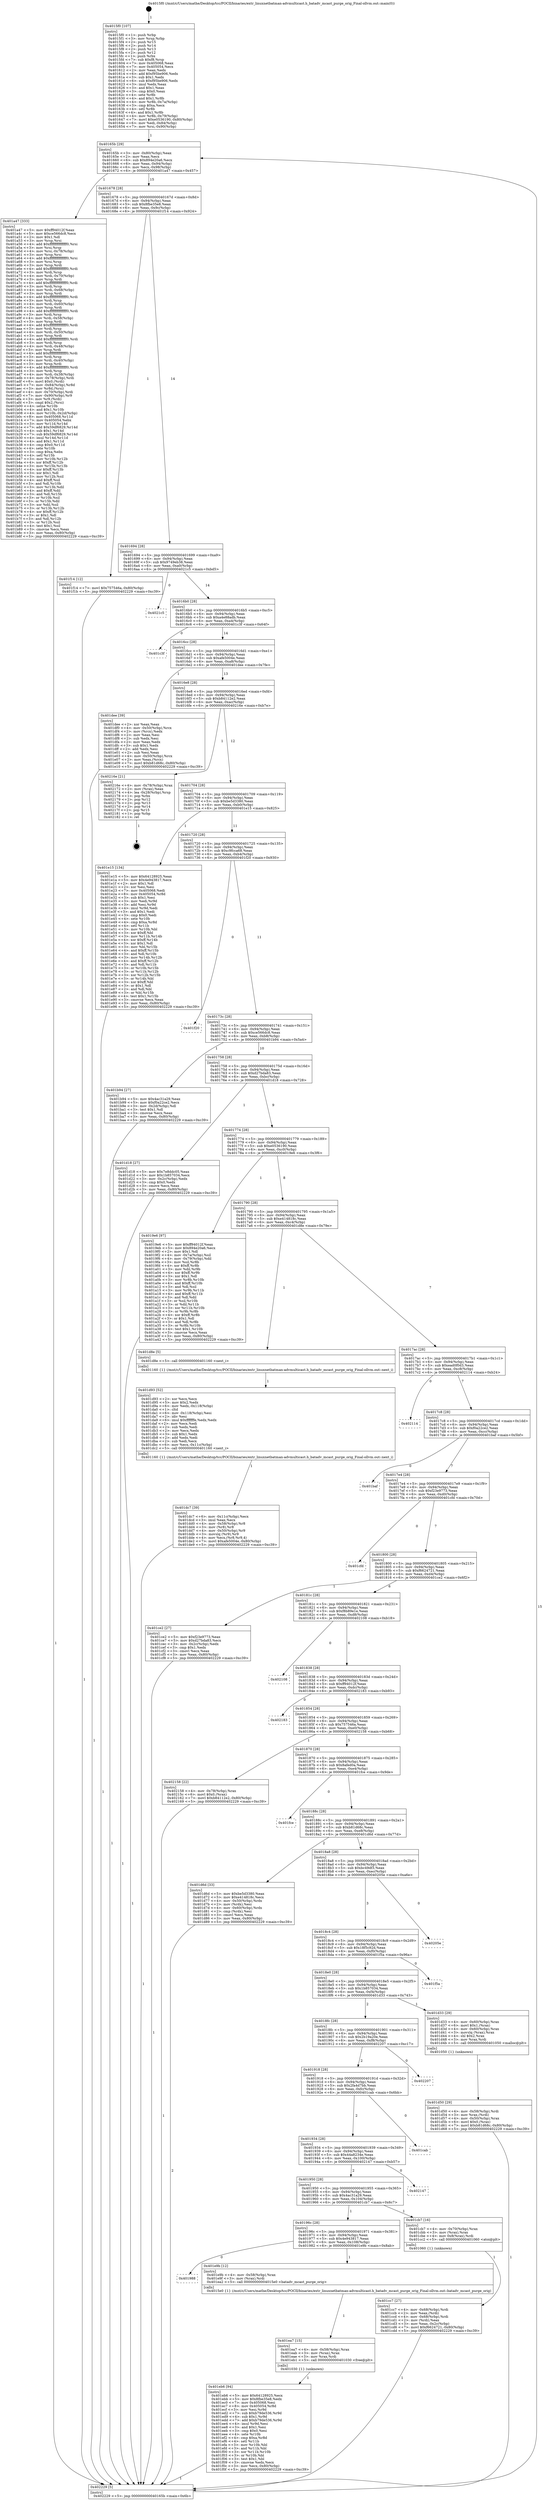 digraph "0x4015f0" {
  label = "0x4015f0 (/mnt/c/Users/mathe/Desktop/tcc/POCII/binaries/extr_linuxnetbatman-advmulticast.h_batadv_mcast_purge_orig_Final-ollvm.out::main(0))"
  labelloc = "t"
  node[shape=record]

  Entry [label="",width=0.3,height=0.3,shape=circle,fillcolor=black,style=filled]
  "0x40165b" [label="{
     0x40165b [29]\l
     | [instrs]\l
     &nbsp;&nbsp;0x40165b \<+3\>: mov -0x80(%rbp),%eax\l
     &nbsp;&nbsp;0x40165e \<+2\>: mov %eax,%ecx\l
     &nbsp;&nbsp;0x401660 \<+6\>: sub $0x894e20a6,%ecx\l
     &nbsp;&nbsp;0x401666 \<+6\>: mov %eax,-0x94(%rbp)\l
     &nbsp;&nbsp;0x40166c \<+6\>: mov %ecx,-0x98(%rbp)\l
     &nbsp;&nbsp;0x401672 \<+6\>: je 0000000000401a47 \<main+0x457\>\l
  }"]
  "0x401a47" [label="{
     0x401a47 [333]\l
     | [instrs]\l
     &nbsp;&nbsp;0x401a47 \<+5\>: mov $0xff94012f,%eax\l
     &nbsp;&nbsp;0x401a4c \<+5\>: mov $0xce566dc8,%ecx\l
     &nbsp;&nbsp;0x401a51 \<+2\>: mov $0x1,%dl\l
     &nbsp;&nbsp;0x401a53 \<+3\>: mov %rsp,%rsi\l
     &nbsp;&nbsp;0x401a56 \<+4\>: add $0xfffffffffffffff0,%rsi\l
     &nbsp;&nbsp;0x401a5a \<+3\>: mov %rsi,%rsp\l
     &nbsp;&nbsp;0x401a5d \<+4\>: mov %rsi,-0x78(%rbp)\l
     &nbsp;&nbsp;0x401a61 \<+3\>: mov %rsp,%rsi\l
     &nbsp;&nbsp;0x401a64 \<+4\>: add $0xfffffffffffffff0,%rsi\l
     &nbsp;&nbsp;0x401a68 \<+3\>: mov %rsi,%rsp\l
     &nbsp;&nbsp;0x401a6b \<+3\>: mov %rsp,%rdi\l
     &nbsp;&nbsp;0x401a6e \<+4\>: add $0xfffffffffffffff0,%rdi\l
     &nbsp;&nbsp;0x401a72 \<+3\>: mov %rdi,%rsp\l
     &nbsp;&nbsp;0x401a75 \<+4\>: mov %rdi,-0x70(%rbp)\l
     &nbsp;&nbsp;0x401a79 \<+3\>: mov %rsp,%rdi\l
     &nbsp;&nbsp;0x401a7c \<+4\>: add $0xfffffffffffffff0,%rdi\l
     &nbsp;&nbsp;0x401a80 \<+3\>: mov %rdi,%rsp\l
     &nbsp;&nbsp;0x401a83 \<+4\>: mov %rdi,-0x68(%rbp)\l
     &nbsp;&nbsp;0x401a87 \<+3\>: mov %rsp,%rdi\l
     &nbsp;&nbsp;0x401a8a \<+4\>: add $0xfffffffffffffff0,%rdi\l
     &nbsp;&nbsp;0x401a8e \<+3\>: mov %rdi,%rsp\l
     &nbsp;&nbsp;0x401a91 \<+4\>: mov %rdi,-0x60(%rbp)\l
     &nbsp;&nbsp;0x401a95 \<+3\>: mov %rsp,%rdi\l
     &nbsp;&nbsp;0x401a98 \<+4\>: add $0xfffffffffffffff0,%rdi\l
     &nbsp;&nbsp;0x401a9c \<+3\>: mov %rdi,%rsp\l
     &nbsp;&nbsp;0x401a9f \<+4\>: mov %rdi,-0x58(%rbp)\l
     &nbsp;&nbsp;0x401aa3 \<+3\>: mov %rsp,%rdi\l
     &nbsp;&nbsp;0x401aa6 \<+4\>: add $0xfffffffffffffff0,%rdi\l
     &nbsp;&nbsp;0x401aaa \<+3\>: mov %rdi,%rsp\l
     &nbsp;&nbsp;0x401aad \<+4\>: mov %rdi,-0x50(%rbp)\l
     &nbsp;&nbsp;0x401ab1 \<+3\>: mov %rsp,%rdi\l
     &nbsp;&nbsp;0x401ab4 \<+4\>: add $0xfffffffffffffff0,%rdi\l
     &nbsp;&nbsp;0x401ab8 \<+3\>: mov %rdi,%rsp\l
     &nbsp;&nbsp;0x401abb \<+4\>: mov %rdi,-0x48(%rbp)\l
     &nbsp;&nbsp;0x401abf \<+3\>: mov %rsp,%rdi\l
     &nbsp;&nbsp;0x401ac2 \<+4\>: add $0xfffffffffffffff0,%rdi\l
     &nbsp;&nbsp;0x401ac6 \<+3\>: mov %rdi,%rsp\l
     &nbsp;&nbsp;0x401ac9 \<+4\>: mov %rdi,-0x40(%rbp)\l
     &nbsp;&nbsp;0x401acd \<+3\>: mov %rsp,%rdi\l
     &nbsp;&nbsp;0x401ad0 \<+4\>: add $0xfffffffffffffff0,%rdi\l
     &nbsp;&nbsp;0x401ad4 \<+3\>: mov %rdi,%rsp\l
     &nbsp;&nbsp;0x401ad7 \<+4\>: mov %rdi,-0x38(%rbp)\l
     &nbsp;&nbsp;0x401adb \<+4\>: mov -0x78(%rbp),%rdi\l
     &nbsp;&nbsp;0x401adf \<+6\>: movl $0x0,(%rdi)\l
     &nbsp;&nbsp;0x401ae5 \<+7\>: mov -0x84(%rbp),%r8d\l
     &nbsp;&nbsp;0x401aec \<+3\>: mov %r8d,(%rsi)\l
     &nbsp;&nbsp;0x401aef \<+4\>: mov -0x70(%rbp),%rdi\l
     &nbsp;&nbsp;0x401af3 \<+7\>: mov -0x90(%rbp),%r9\l
     &nbsp;&nbsp;0x401afa \<+3\>: mov %r9,(%rdi)\l
     &nbsp;&nbsp;0x401afd \<+3\>: cmpl $0x2,(%rsi)\l
     &nbsp;&nbsp;0x401b00 \<+4\>: setne %r10b\l
     &nbsp;&nbsp;0x401b04 \<+4\>: and $0x1,%r10b\l
     &nbsp;&nbsp;0x401b08 \<+4\>: mov %r10b,-0x2d(%rbp)\l
     &nbsp;&nbsp;0x401b0c \<+8\>: mov 0x405068,%r11d\l
     &nbsp;&nbsp;0x401b14 \<+7\>: mov 0x405054,%ebx\l
     &nbsp;&nbsp;0x401b1b \<+3\>: mov %r11d,%r14d\l
     &nbsp;&nbsp;0x401b1e \<+7\>: add $0x59df6829,%r14d\l
     &nbsp;&nbsp;0x401b25 \<+4\>: sub $0x1,%r14d\l
     &nbsp;&nbsp;0x401b29 \<+7\>: sub $0x59df6829,%r14d\l
     &nbsp;&nbsp;0x401b30 \<+4\>: imul %r14d,%r11d\l
     &nbsp;&nbsp;0x401b34 \<+4\>: and $0x1,%r11d\l
     &nbsp;&nbsp;0x401b38 \<+4\>: cmp $0x0,%r11d\l
     &nbsp;&nbsp;0x401b3c \<+4\>: sete %r10b\l
     &nbsp;&nbsp;0x401b40 \<+3\>: cmp $0xa,%ebx\l
     &nbsp;&nbsp;0x401b43 \<+4\>: setl %r15b\l
     &nbsp;&nbsp;0x401b47 \<+3\>: mov %r10b,%r12b\l
     &nbsp;&nbsp;0x401b4a \<+4\>: xor $0xff,%r12b\l
     &nbsp;&nbsp;0x401b4e \<+3\>: mov %r15b,%r13b\l
     &nbsp;&nbsp;0x401b51 \<+4\>: xor $0xff,%r13b\l
     &nbsp;&nbsp;0x401b55 \<+3\>: xor $0x1,%dl\l
     &nbsp;&nbsp;0x401b58 \<+3\>: mov %r12b,%sil\l
     &nbsp;&nbsp;0x401b5b \<+4\>: and $0xff,%sil\l
     &nbsp;&nbsp;0x401b5f \<+3\>: and %dl,%r10b\l
     &nbsp;&nbsp;0x401b62 \<+3\>: mov %r13b,%dil\l
     &nbsp;&nbsp;0x401b65 \<+4\>: and $0xff,%dil\l
     &nbsp;&nbsp;0x401b69 \<+3\>: and %dl,%r15b\l
     &nbsp;&nbsp;0x401b6c \<+3\>: or %r10b,%sil\l
     &nbsp;&nbsp;0x401b6f \<+3\>: or %r15b,%dil\l
     &nbsp;&nbsp;0x401b72 \<+3\>: xor %dil,%sil\l
     &nbsp;&nbsp;0x401b75 \<+3\>: or %r13b,%r12b\l
     &nbsp;&nbsp;0x401b78 \<+4\>: xor $0xff,%r12b\l
     &nbsp;&nbsp;0x401b7c \<+3\>: or $0x1,%dl\l
     &nbsp;&nbsp;0x401b7f \<+3\>: and %dl,%r12b\l
     &nbsp;&nbsp;0x401b82 \<+3\>: or %r12b,%sil\l
     &nbsp;&nbsp;0x401b85 \<+4\>: test $0x1,%sil\l
     &nbsp;&nbsp;0x401b89 \<+3\>: cmovne %ecx,%eax\l
     &nbsp;&nbsp;0x401b8c \<+3\>: mov %eax,-0x80(%rbp)\l
     &nbsp;&nbsp;0x401b8f \<+5\>: jmp 0000000000402229 \<main+0xc39\>\l
  }"]
  "0x401678" [label="{
     0x401678 [28]\l
     | [instrs]\l
     &nbsp;&nbsp;0x401678 \<+5\>: jmp 000000000040167d \<main+0x8d\>\l
     &nbsp;&nbsp;0x40167d \<+6\>: mov -0x94(%rbp),%eax\l
     &nbsp;&nbsp;0x401683 \<+5\>: sub $0x8fbe35e8,%eax\l
     &nbsp;&nbsp;0x401688 \<+6\>: mov %eax,-0x9c(%rbp)\l
     &nbsp;&nbsp;0x40168e \<+6\>: je 0000000000401f14 \<main+0x924\>\l
  }"]
  Exit [label="",width=0.3,height=0.3,shape=circle,fillcolor=black,style=filled,peripheries=2]
  "0x401f14" [label="{
     0x401f14 [12]\l
     | [instrs]\l
     &nbsp;&nbsp;0x401f14 \<+7\>: movl $0x757546a,-0x80(%rbp)\l
     &nbsp;&nbsp;0x401f1b \<+5\>: jmp 0000000000402229 \<main+0xc39\>\l
  }"]
  "0x401694" [label="{
     0x401694 [28]\l
     | [instrs]\l
     &nbsp;&nbsp;0x401694 \<+5\>: jmp 0000000000401699 \<main+0xa9\>\l
     &nbsp;&nbsp;0x401699 \<+6\>: mov -0x94(%rbp),%eax\l
     &nbsp;&nbsp;0x40169f \<+5\>: sub $0x9749eb38,%eax\l
     &nbsp;&nbsp;0x4016a4 \<+6\>: mov %eax,-0xa0(%rbp)\l
     &nbsp;&nbsp;0x4016aa \<+6\>: je 00000000004021c5 \<main+0xbd5\>\l
  }"]
  "0x401eb6" [label="{
     0x401eb6 [94]\l
     | [instrs]\l
     &nbsp;&nbsp;0x401eb6 \<+5\>: mov $0x64128925,%ecx\l
     &nbsp;&nbsp;0x401ebb \<+5\>: mov $0x8fbe35e8,%edx\l
     &nbsp;&nbsp;0x401ec0 \<+7\>: mov 0x405068,%esi\l
     &nbsp;&nbsp;0x401ec7 \<+8\>: mov 0x405054,%r8d\l
     &nbsp;&nbsp;0x401ecf \<+3\>: mov %esi,%r9d\l
     &nbsp;&nbsp;0x401ed2 \<+7\>: sub $0xb79de536,%r9d\l
     &nbsp;&nbsp;0x401ed9 \<+4\>: sub $0x1,%r9d\l
     &nbsp;&nbsp;0x401edd \<+7\>: add $0xb79de536,%r9d\l
     &nbsp;&nbsp;0x401ee4 \<+4\>: imul %r9d,%esi\l
     &nbsp;&nbsp;0x401ee8 \<+3\>: and $0x1,%esi\l
     &nbsp;&nbsp;0x401eeb \<+3\>: cmp $0x0,%esi\l
     &nbsp;&nbsp;0x401eee \<+4\>: sete %r10b\l
     &nbsp;&nbsp;0x401ef2 \<+4\>: cmp $0xa,%r8d\l
     &nbsp;&nbsp;0x401ef6 \<+4\>: setl %r11b\l
     &nbsp;&nbsp;0x401efa \<+3\>: mov %r10b,%bl\l
     &nbsp;&nbsp;0x401efd \<+3\>: and %r11b,%bl\l
     &nbsp;&nbsp;0x401f00 \<+3\>: xor %r11b,%r10b\l
     &nbsp;&nbsp;0x401f03 \<+3\>: or %r10b,%bl\l
     &nbsp;&nbsp;0x401f06 \<+3\>: test $0x1,%bl\l
     &nbsp;&nbsp;0x401f09 \<+3\>: cmovne %edx,%ecx\l
     &nbsp;&nbsp;0x401f0c \<+3\>: mov %ecx,-0x80(%rbp)\l
     &nbsp;&nbsp;0x401f0f \<+5\>: jmp 0000000000402229 \<main+0xc39\>\l
  }"]
  "0x4021c5" [label="{
     0x4021c5\l
  }", style=dashed]
  "0x4016b0" [label="{
     0x4016b0 [28]\l
     | [instrs]\l
     &nbsp;&nbsp;0x4016b0 \<+5\>: jmp 00000000004016b5 \<main+0xc5\>\l
     &nbsp;&nbsp;0x4016b5 \<+6\>: mov -0x94(%rbp),%eax\l
     &nbsp;&nbsp;0x4016bb \<+5\>: sub $0xa4e88adb,%eax\l
     &nbsp;&nbsp;0x4016c0 \<+6\>: mov %eax,-0xa4(%rbp)\l
     &nbsp;&nbsp;0x4016c6 \<+6\>: je 0000000000401c3f \<main+0x64f\>\l
  }"]
  "0x401ea7" [label="{
     0x401ea7 [15]\l
     | [instrs]\l
     &nbsp;&nbsp;0x401ea7 \<+4\>: mov -0x58(%rbp),%rax\l
     &nbsp;&nbsp;0x401eab \<+3\>: mov (%rax),%rax\l
     &nbsp;&nbsp;0x401eae \<+3\>: mov %rax,%rdi\l
     &nbsp;&nbsp;0x401eb1 \<+5\>: call 0000000000401030 \<free@plt\>\l
     | [calls]\l
     &nbsp;&nbsp;0x401030 \{1\} (unknown)\l
  }"]
  "0x401c3f" [label="{
     0x401c3f\l
  }", style=dashed]
  "0x4016cc" [label="{
     0x4016cc [28]\l
     | [instrs]\l
     &nbsp;&nbsp;0x4016cc \<+5\>: jmp 00000000004016d1 \<main+0xe1\>\l
     &nbsp;&nbsp;0x4016d1 \<+6\>: mov -0x94(%rbp),%eax\l
     &nbsp;&nbsp;0x4016d7 \<+5\>: sub $0xafe5004e,%eax\l
     &nbsp;&nbsp;0x4016dc \<+6\>: mov %eax,-0xa8(%rbp)\l
     &nbsp;&nbsp;0x4016e2 \<+6\>: je 0000000000401dee \<main+0x7fe\>\l
  }"]
  "0x401988" [label="{
     0x401988\l
  }", style=dashed]
  "0x401dee" [label="{
     0x401dee [39]\l
     | [instrs]\l
     &nbsp;&nbsp;0x401dee \<+2\>: xor %eax,%eax\l
     &nbsp;&nbsp;0x401df0 \<+4\>: mov -0x50(%rbp),%rcx\l
     &nbsp;&nbsp;0x401df4 \<+2\>: mov (%rcx),%edx\l
     &nbsp;&nbsp;0x401df6 \<+2\>: mov %eax,%esi\l
     &nbsp;&nbsp;0x401df8 \<+2\>: sub %edx,%esi\l
     &nbsp;&nbsp;0x401dfa \<+2\>: mov %eax,%edx\l
     &nbsp;&nbsp;0x401dfc \<+3\>: sub $0x1,%edx\l
     &nbsp;&nbsp;0x401dff \<+2\>: add %edx,%esi\l
     &nbsp;&nbsp;0x401e01 \<+2\>: sub %esi,%eax\l
     &nbsp;&nbsp;0x401e03 \<+4\>: mov -0x50(%rbp),%rcx\l
     &nbsp;&nbsp;0x401e07 \<+2\>: mov %eax,(%rcx)\l
     &nbsp;&nbsp;0x401e09 \<+7\>: movl $0xb81d68c,-0x80(%rbp)\l
     &nbsp;&nbsp;0x401e10 \<+5\>: jmp 0000000000402229 \<main+0xc39\>\l
  }"]
  "0x4016e8" [label="{
     0x4016e8 [28]\l
     | [instrs]\l
     &nbsp;&nbsp;0x4016e8 \<+5\>: jmp 00000000004016ed \<main+0xfd\>\l
     &nbsp;&nbsp;0x4016ed \<+6\>: mov -0x94(%rbp),%eax\l
     &nbsp;&nbsp;0x4016f3 \<+5\>: sub $0xb84112e2,%eax\l
     &nbsp;&nbsp;0x4016f8 \<+6\>: mov %eax,-0xac(%rbp)\l
     &nbsp;&nbsp;0x4016fe \<+6\>: je 000000000040216e \<main+0xb7e\>\l
  }"]
  "0x401e9b" [label="{
     0x401e9b [12]\l
     | [instrs]\l
     &nbsp;&nbsp;0x401e9b \<+4\>: mov -0x58(%rbp),%rax\l
     &nbsp;&nbsp;0x401e9f \<+3\>: mov (%rax),%rdi\l
     &nbsp;&nbsp;0x401ea2 \<+5\>: call 00000000004015e0 \<batadv_mcast_purge_orig\>\l
     | [calls]\l
     &nbsp;&nbsp;0x4015e0 \{1\} (/mnt/c/Users/mathe/Desktop/tcc/POCII/binaries/extr_linuxnetbatman-advmulticast.h_batadv_mcast_purge_orig_Final-ollvm.out::batadv_mcast_purge_orig)\l
  }"]
  "0x40216e" [label="{
     0x40216e [21]\l
     | [instrs]\l
     &nbsp;&nbsp;0x40216e \<+4\>: mov -0x78(%rbp),%rax\l
     &nbsp;&nbsp;0x402172 \<+2\>: mov (%rax),%eax\l
     &nbsp;&nbsp;0x402174 \<+4\>: lea -0x28(%rbp),%rsp\l
     &nbsp;&nbsp;0x402178 \<+1\>: pop %rbx\l
     &nbsp;&nbsp;0x402179 \<+2\>: pop %r12\l
     &nbsp;&nbsp;0x40217b \<+2\>: pop %r13\l
     &nbsp;&nbsp;0x40217d \<+2\>: pop %r14\l
     &nbsp;&nbsp;0x40217f \<+2\>: pop %r15\l
     &nbsp;&nbsp;0x402181 \<+1\>: pop %rbp\l
     &nbsp;&nbsp;0x402182 \<+1\>: ret\l
  }"]
  "0x401704" [label="{
     0x401704 [28]\l
     | [instrs]\l
     &nbsp;&nbsp;0x401704 \<+5\>: jmp 0000000000401709 \<main+0x119\>\l
     &nbsp;&nbsp;0x401709 \<+6\>: mov -0x94(%rbp),%eax\l
     &nbsp;&nbsp;0x40170f \<+5\>: sub $0xbe5d3380,%eax\l
     &nbsp;&nbsp;0x401714 \<+6\>: mov %eax,-0xb0(%rbp)\l
     &nbsp;&nbsp;0x40171a \<+6\>: je 0000000000401e15 \<main+0x825\>\l
  }"]
  "0x401dc7" [label="{
     0x401dc7 [39]\l
     | [instrs]\l
     &nbsp;&nbsp;0x401dc7 \<+6\>: mov -0x11c(%rbp),%ecx\l
     &nbsp;&nbsp;0x401dcd \<+3\>: imul %eax,%ecx\l
     &nbsp;&nbsp;0x401dd0 \<+4\>: mov -0x58(%rbp),%r8\l
     &nbsp;&nbsp;0x401dd4 \<+3\>: mov (%r8),%r8\l
     &nbsp;&nbsp;0x401dd7 \<+4\>: mov -0x50(%rbp),%r9\l
     &nbsp;&nbsp;0x401ddb \<+3\>: movslq (%r9),%r9\l
     &nbsp;&nbsp;0x401dde \<+4\>: mov %ecx,(%r8,%r9,4)\l
     &nbsp;&nbsp;0x401de2 \<+7\>: movl $0xafe5004e,-0x80(%rbp)\l
     &nbsp;&nbsp;0x401de9 \<+5\>: jmp 0000000000402229 \<main+0xc39\>\l
  }"]
  "0x401e15" [label="{
     0x401e15 [134]\l
     | [instrs]\l
     &nbsp;&nbsp;0x401e15 \<+5\>: mov $0x64128925,%eax\l
     &nbsp;&nbsp;0x401e1a \<+5\>: mov $0x4e943817,%ecx\l
     &nbsp;&nbsp;0x401e1f \<+2\>: mov $0x1,%dl\l
     &nbsp;&nbsp;0x401e21 \<+2\>: xor %esi,%esi\l
     &nbsp;&nbsp;0x401e23 \<+7\>: mov 0x405068,%edi\l
     &nbsp;&nbsp;0x401e2a \<+8\>: mov 0x405054,%r8d\l
     &nbsp;&nbsp;0x401e32 \<+3\>: sub $0x1,%esi\l
     &nbsp;&nbsp;0x401e35 \<+3\>: mov %edi,%r9d\l
     &nbsp;&nbsp;0x401e38 \<+3\>: add %esi,%r9d\l
     &nbsp;&nbsp;0x401e3b \<+4\>: imul %r9d,%edi\l
     &nbsp;&nbsp;0x401e3f \<+3\>: and $0x1,%edi\l
     &nbsp;&nbsp;0x401e42 \<+3\>: cmp $0x0,%edi\l
     &nbsp;&nbsp;0x401e45 \<+4\>: sete %r10b\l
     &nbsp;&nbsp;0x401e49 \<+4\>: cmp $0xa,%r8d\l
     &nbsp;&nbsp;0x401e4d \<+4\>: setl %r11b\l
     &nbsp;&nbsp;0x401e51 \<+3\>: mov %r10b,%bl\l
     &nbsp;&nbsp;0x401e54 \<+3\>: xor $0xff,%bl\l
     &nbsp;&nbsp;0x401e57 \<+3\>: mov %r11b,%r14b\l
     &nbsp;&nbsp;0x401e5a \<+4\>: xor $0xff,%r14b\l
     &nbsp;&nbsp;0x401e5e \<+3\>: xor $0x1,%dl\l
     &nbsp;&nbsp;0x401e61 \<+3\>: mov %bl,%r15b\l
     &nbsp;&nbsp;0x401e64 \<+4\>: and $0xff,%r15b\l
     &nbsp;&nbsp;0x401e68 \<+3\>: and %dl,%r10b\l
     &nbsp;&nbsp;0x401e6b \<+3\>: mov %r14b,%r12b\l
     &nbsp;&nbsp;0x401e6e \<+4\>: and $0xff,%r12b\l
     &nbsp;&nbsp;0x401e72 \<+3\>: and %dl,%r11b\l
     &nbsp;&nbsp;0x401e75 \<+3\>: or %r10b,%r15b\l
     &nbsp;&nbsp;0x401e78 \<+3\>: or %r11b,%r12b\l
     &nbsp;&nbsp;0x401e7b \<+3\>: xor %r12b,%r15b\l
     &nbsp;&nbsp;0x401e7e \<+3\>: or %r14b,%bl\l
     &nbsp;&nbsp;0x401e81 \<+3\>: xor $0xff,%bl\l
     &nbsp;&nbsp;0x401e84 \<+3\>: or $0x1,%dl\l
     &nbsp;&nbsp;0x401e87 \<+2\>: and %dl,%bl\l
     &nbsp;&nbsp;0x401e89 \<+3\>: or %bl,%r15b\l
     &nbsp;&nbsp;0x401e8c \<+4\>: test $0x1,%r15b\l
     &nbsp;&nbsp;0x401e90 \<+3\>: cmovne %ecx,%eax\l
     &nbsp;&nbsp;0x401e93 \<+3\>: mov %eax,-0x80(%rbp)\l
     &nbsp;&nbsp;0x401e96 \<+5\>: jmp 0000000000402229 \<main+0xc39\>\l
  }"]
  "0x401720" [label="{
     0x401720 [28]\l
     | [instrs]\l
     &nbsp;&nbsp;0x401720 \<+5\>: jmp 0000000000401725 \<main+0x135\>\l
     &nbsp;&nbsp;0x401725 \<+6\>: mov -0x94(%rbp),%eax\l
     &nbsp;&nbsp;0x40172b \<+5\>: sub $0xc9fcca68,%eax\l
     &nbsp;&nbsp;0x401730 \<+6\>: mov %eax,-0xb4(%rbp)\l
     &nbsp;&nbsp;0x401736 \<+6\>: je 0000000000401f20 \<main+0x930\>\l
  }"]
  "0x401d93" [label="{
     0x401d93 [52]\l
     | [instrs]\l
     &nbsp;&nbsp;0x401d93 \<+2\>: xor %ecx,%ecx\l
     &nbsp;&nbsp;0x401d95 \<+5\>: mov $0x2,%edx\l
     &nbsp;&nbsp;0x401d9a \<+6\>: mov %edx,-0x118(%rbp)\l
     &nbsp;&nbsp;0x401da0 \<+1\>: cltd\l
     &nbsp;&nbsp;0x401da1 \<+6\>: mov -0x118(%rbp),%esi\l
     &nbsp;&nbsp;0x401da7 \<+2\>: idiv %esi\l
     &nbsp;&nbsp;0x401da9 \<+6\>: imul $0xfffffffe,%edx,%edx\l
     &nbsp;&nbsp;0x401daf \<+2\>: mov %ecx,%edi\l
     &nbsp;&nbsp;0x401db1 \<+2\>: sub %edx,%edi\l
     &nbsp;&nbsp;0x401db3 \<+2\>: mov %ecx,%edx\l
     &nbsp;&nbsp;0x401db5 \<+3\>: sub $0x1,%edx\l
     &nbsp;&nbsp;0x401db8 \<+2\>: add %edx,%edi\l
     &nbsp;&nbsp;0x401dba \<+2\>: sub %edi,%ecx\l
     &nbsp;&nbsp;0x401dbc \<+6\>: mov %ecx,-0x11c(%rbp)\l
     &nbsp;&nbsp;0x401dc2 \<+5\>: call 0000000000401160 \<next_i\>\l
     | [calls]\l
     &nbsp;&nbsp;0x401160 \{1\} (/mnt/c/Users/mathe/Desktop/tcc/POCII/binaries/extr_linuxnetbatman-advmulticast.h_batadv_mcast_purge_orig_Final-ollvm.out::next_i)\l
  }"]
  "0x401f20" [label="{
     0x401f20\l
  }", style=dashed]
  "0x40173c" [label="{
     0x40173c [28]\l
     | [instrs]\l
     &nbsp;&nbsp;0x40173c \<+5\>: jmp 0000000000401741 \<main+0x151\>\l
     &nbsp;&nbsp;0x401741 \<+6\>: mov -0x94(%rbp),%eax\l
     &nbsp;&nbsp;0x401747 \<+5\>: sub $0xce566dc8,%eax\l
     &nbsp;&nbsp;0x40174c \<+6\>: mov %eax,-0xb8(%rbp)\l
     &nbsp;&nbsp;0x401752 \<+6\>: je 0000000000401b94 \<main+0x5a4\>\l
  }"]
  "0x401d50" [label="{
     0x401d50 [29]\l
     | [instrs]\l
     &nbsp;&nbsp;0x401d50 \<+4\>: mov -0x58(%rbp),%rdi\l
     &nbsp;&nbsp;0x401d54 \<+3\>: mov %rax,(%rdi)\l
     &nbsp;&nbsp;0x401d57 \<+4\>: mov -0x50(%rbp),%rax\l
     &nbsp;&nbsp;0x401d5b \<+6\>: movl $0x0,(%rax)\l
     &nbsp;&nbsp;0x401d61 \<+7\>: movl $0xb81d68c,-0x80(%rbp)\l
     &nbsp;&nbsp;0x401d68 \<+5\>: jmp 0000000000402229 \<main+0xc39\>\l
  }"]
  "0x401b94" [label="{
     0x401b94 [27]\l
     | [instrs]\l
     &nbsp;&nbsp;0x401b94 \<+5\>: mov $0x4ac31a29,%eax\l
     &nbsp;&nbsp;0x401b99 \<+5\>: mov $0xf0a22ce2,%ecx\l
     &nbsp;&nbsp;0x401b9e \<+3\>: mov -0x2d(%rbp),%dl\l
     &nbsp;&nbsp;0x401ba1 \<+3\>: test $0x1,%dl\l
     &nbsp;&nbsp;0x401ba4 \<+3\>: cmovne %ecx,%eax\l
     &nbsp;&nbsp;0x401ba7 \<+3\>: mov %eax,-0x80(%rbp)\l
     &nbsp;&nbsp;0x401baa \<+5\>: jmp 0000000000402229 \<main+0xc39\>\l
  }"]
  "0x401758" [label="{
     0x401758 [28]\l
     | [instrs]\l
     &nbsp;&nbsp;0x401758 \<+5\>: jmp 000000000040175d \<main+0x16d\>\l
     &nbsp;&nbsp;0x40175d \<+6\>: mov -0x94(%rbp),%eax\l
     &nbsp;&nbsp;0x401763 \<+5\>: sub $0xd27bda83,%eax\l
     &nbsp;&nbsp;0x401768 \<+6\>: mov %eax,-0xbc(%rbp)\l
     &nbsp;&nbsp;0x40176e \<+6\>: je 0000000000401d18 \<main+0x728\>\l
  }"]
  "0x401cc7" [label="{
     0x401cc7 [27]\l
     | [instrs]\l
     &nbsp;&nbsp;0x401cc7 \<+4\>: mov -0x68(%rbp),%rdi\l
     &nbsp;&nbsp;0x401ccb \<+2\>: mov %eax,(%rdi)\l
     &nbsp;&nbsp;0x401ccd \<+4\>: mov -0x68(%rbp),%rdi\l
     &nbsp;&nbsp;0x401cd1 \<+2\>: mov (%rdi),%eax\l
     &nbsp;&nbsp;0x401cd3 \<+3\>: mov %eax,-0x2c(%rbp)\l
     &nbsp;&nbsp;0x401cd6 \<+7\>: movl $0xf6624721,-0x80(%rbp)\l
     &nbsp;&nbsp;0x401cdd \<+5\>: jmp 0000000000402229 \<main+0xc39\>\l
  }"]
  "0x401d18" [label="{
     0x401d18 [27]\l
     | [instrs]\l
     &nbsp;&nbsp;0x401d18 \<+5\>: mov $0x7e8ddc05,%eax\l
     &nbsp;&nbsp;0x401d1d \<+5\>: mov $0x1b857034,%ecx\l
     &nbsp;&nbsp;0x401d22 \<+3\>: mov -0x2c(%rbp),%edx\l
     &nbsp;&nbsp;0x401d25 \<+3\>: cmp $0x0,%edx\l
     &nbsp;&nbsp;0x401d28 \<+3\>: cmove %ecx,%eax\l
     &nbsp;&nbsp;0x401d2b \<+3\>: mov %eax,-0x80(%rbp)\l
     &nbsp;&nbsp;0x401d2e \<+5\>: jmp 0000000000402229 \<main+0xc39\>\l
  }"]
  "0x401774" [label="{
     0x401774 [28]\l
     | [instrs]\l
     &nbsp;&nbsp;0x401774 \<+5\>: jmp 0000000000401779 \<main+0x189\>\l
     &nbsp;&nbsp;0x401779 \<+6\>: mov -0x94(%rbp),%eax\l
     &nbsp;&nbsp;0x40177f \<+5\>: sub $0xe0536190,%eax\l
     &nbsp;&nbsp;0x401784 \<+6\>: mov %eax,-0xc0(%rbp)\l
     &nbsp;&nbsp;0x40178a \<+6\>: je 00000000004019e6 \<main+0x3f6\>\l
  }"]
  "0x40196c" [label="{
     0x40196c [28]\l
     | [instrs]\l
     &nbsp;&nbsp;0x40196c \<+5\>: jmp 0000000000401971 \<main+0x381\>\l
     &nbsp;&nbsp;0x401971 \<+6\>: mov -0x94(%rbp),%eax\l
     &nbsp;&nbsp;0x401977 \<+5\>: sub $0x4e943817,%eax\l
     &nbsp;&nbsp;0x40197c \<+6\>: mov %eax,-0x108(%rbp)\l
     &nbsp;&nbsp;0x401982 \<+6\>: je 0000000000401e9b \<main+0x8ab\>\l
  }"]
  "0x4019e6" [label="{
     0x4019e6 [97]\l
     | [instrs]\l
     &nbsp;&nbsp;0x4019e6 \<+5\>: mov $0xff94012f,%eax\l
     &nbsp;&nbsp;0x4019eb \<+5\>: mov $0x894e20a6,%ecx\l
     &nbsp;&nbsp;0x4019f0 \<+2\>: mov $0x1,%dl\l
     &nbsp;&nbsp;0x4019f2 \<+4\>: mov -0x7a(%rbp),%sil\l
     &nbsp;&nbsp;0x4019f6 \<+4\>: mov -0x79(%rbp),%dil\l
     &nbsp;&nbsp;0x4019fa \<+3\>: mov %sil,%r8b\l
     &nbsp;&nbsp;0x4019fd \<+4\>: xor $0xff,%r8b\l
     &nbsp;&nbsp;0x401a01 \<+3\>: mov %dil,%r9b\l
     &nbsp;&nbsp;0x401a04 \<+4\>: xor $0xff,%r9b\l
     &nbsp;&nbsp;0x401a08 \<+3\>: xor $0x1,%dl\l
     &nbsp;&nbsp;0x401a0b \<+3\>: mov %r8b,%r10b\l
     &nbsp;&nbsp;0x401a0e \<+4\>: and $0xff,%r10b\l
     &nbsp;&nbsp;0x401a12 \<+3\>: and %dl,%sil\l
     &nbsp;&nbsp;0x401a15 \<+3\>: mov %r9b,%r11b\l
     &nbsp;&nbsp;0x401a18 \<+4\>: and $0xff,%r11b\l
     &nbsp;&nbsp;0x401a1c \<+3\>: and %dl,%dil\l
     &nbsp;&nbsp;0x401a1f \<+3\>: or %sil,%r10b\l
     &nbsp;&nbsp;0x401a22 \<+3\>: or %dil,%r11b\l
     &nbsp;&nbsp;0x401a25 \<+3\>: xor %r11b,%r10b\l
     &nbsp;&nbsp;0x401a28 \<+3\>: or %r9b,%r8b\l
     &nbsp;&nbsp;0x401a2b \<+4\>: xor $0xff,%r8b\l
     &nbsp;&nbsp;0x401a2f \<+3\>: or $0x1,%dl\l
     &nbsp;&nbsp;0x401a32 \<+3\>: and %dl,%r8b\l
     &nbsp;&nbsp;0x401a35 \<+3\>: or %r8b,%r10b\l
     &nbsp;&nbsp;0x401a38 \<+4\>: test $0x1,%r10b\l
     &nbsp;&nbsp;0x401a3c \<+3\>: cmovne %ecx,%eax\l
     &nbsp;&nbsp;0x401a3f \<+3\>: mov %eax,-0x80(%rbp)\l
     &nbsp;&nbsp;0x401a42 \<+5\>: jmp 0000000000402229 \<main+0xc39\>\l
  }"]
  "0x401790" [label="{
     0x401790 [28]\l
     | [instrs]\l
     &nbsp;&nbsp;0x401790 \<+5\>: jmp 0000000000401795 \<main+0x1a5\>\l
     &nbsp;&nbsp;0x401795 \<+6\>: mov -0x94(%rbp),%eax\l
     &nbsp;&nbsp;0x40179b \<+5\>: sub $0xe414818c,%eax\l
     &nbsp;&nbsp;0x4017a0 \<+6\>: mov %eax,-0xc4(%rbp)\l
     &nbsp;&nbsp;0x4017a6 \<+6\>: je 0000000000401d8e \<main+0x79e\>\l
  }"]
  "0x402229" [label="{
     0x402229 [5]\l
     | [instrs]\l
     &nbsp;&nbsp;0x402229 \<+5\>: jmp 000000000040165b \<main+0x6b\>\l
  }"]
  "0x4015f0" [label="{
     0x4015f0 [107]\l
     | [instrs]\l
     &nbsp;&nbsp;0x4015f0 \<+1\>: push %rbp\l
     &nbsp;&nbsp;0x4015f1 \<+3\>: mov %rsp,%rbp\l
     &nbsp;&nbsp;0x4015f4 \<+2\>: push %r15\l
     &nbsp;&nbsp;0x4015f6 \<+2\>: push %r14\l
     &nbsp;&nbsp;0x4015f8 \<+2\>: push %r13\l
     &nbsp;&nbsp;0x4015fa \<+2\>: push %r12\l
     &nbsp;&nbsp;0x4015fc \<+1\>: push %rbx\l
     &nbsp;&nbsp;0x4015fd \<+7\>: sub $0xf8,%rsp\l
     &nbsp;&nbsp;0x401604 \<+7\>: mov 0x405068,%eax\l
     &nbsp;&nbsp;0x40160b \<+7\>: mov 0x405054,%ecx\l
     &nbsp;&nbsp;0x401612 \<+2\>: mov %eax,%edx\l
     &nbsp;&nbsp;0x401614 \<+6\>: add $0xf95be906,%edx\l
     &nbsp;&nbsp;0x40161a \<+3\>: sub $0x1,%edx\l
     &nbsp;&nbsp;0x40161d \<+6\>: sub $0xf95be906,%edx\l
     &nbsp;&nbsp;0x401623 \<+3\>: imul %edx,%eax\l
     &nbsp;&nbsp;0x401626 \<+3\>: and $0x1,%eax\l
     &nbsp;&nbsp;0x401629 \<+3\>: cmp $0x0,%eax\l
     &nbsp;&nbsp;0x40162c \<+4\>: sete %r8b\l
     &nbsp;&nbsp;0x401630 \<+4\>: and $0x1,%r8b\l
     &nbsp;&nbsp;0x401634 \<+4\>: mov %r8b,-0x7a(%rbp)\l
     &nbsp;&nbsp;0x401638 \<+3\>: cmp $0xa,%ecx\l
     &nbsp;&nbsp;0x40163b \<+4\>: setl %r8b\l
     &nbsp;&nbsp;0x40163f \<+4\>: and $0x1,%r8b\l
     &nbsp;&nbsp;0x401643 \<+4\>: mov %r8b,-0x79(%rbp)\l
     &nbsp;&nbsp;0x401647 \<+7\>: movl $0xe0536190,-0x80(%rbp)\l
     &nbsp;&nbsp;0x40164e \<+6\>: mov %edi,-0x84(%rbp)\l
     &nbsp;&nbsp;0x401654 \<+7\>: mov %rsi,-0x90(%rbp)\l
  }"]
  "0x401cb7" [label="{
     0x401cb7 [16]\l
     | [instrs]\l
     &nbsp;&nbsp;0x401cb7 \<+4\>: mov -0x70(%rbp),%rax\l
     &nbsp;&nbsp;0x401cbb \<+3\>: mov (%rax),%rax\l
     &nbsp;&nbsp;0x401cbe \<+4\>: mov 0x8(%rax),%rdi\l
     &nbsp;&nbsp;0x401cc2 \<+5\>: call 0000000000401060 \<atoi@plt\>\l
     | [calls]\l
     &nbsp;&nbsp;0x401060 \{1\} (unknown)\l
  }"]
  "0x401950" [label="{
     0x401950 [28]\l
     | [instrs]\l
     &nbsp;&nbsp;0x401950 \<+5\>: jmp 0000000000401955 \<main+0x365\>\l
     &nbsp;&nbsp;0x401955 \<+6\>: mov -0x94(%rbp),%eax\l
     &nbsp;&nbsp;0x40195b \<+5\>: sub $0x4ac31a29,%eax\l
     &nbsp;&nbsp;0x401960 \<+6\>: mov %eax,-0x104(%rbp)\l
     &nbsp;&nbsp;0x401966 \<+6\>: je 0000000000401cb7 \<main+0x6c7\>\l
  }"]
  "0x401d8e" [label="{
     0x401d8e [5]\l
     | [instrs]\l
     &nbsp;&nbsp;0x401d8e \<+5\>: call 0000000000401160 \<next_i\>\l
     | [calls]\l
     &nbsp;&nbsp;0x401160 \{1\} (/mnt/c/Users/mathe/Desktop/tcc/POCII/binaries/extr_linuxnetbatman-advmulticast.h_batadv_mcast_purge_orig_Final-ollvm.out::next_i)\l
  }"]
  "0x4017ac" [label="{
     0x4017ac [28]\l
     | [instrs]\l
     &nbsp;&nbsp;0x4017ac \<+5\>: jmp 00000000004017b1 \<main+0x1c1\>\l
     &nbsp;&nbsp;0x4017b1 \<+6\>: mov -0x94(%rbp),%eax\l
     &nbsp;&nbsp;0x4017b7 \<+5\>: sub $0xead0f0d3,%eax\l
     &nbsp;&nbsp;0x4017bc \<+6\>: mov %eax,-0xc8(%rbp)\l
     &nbsp;&nbsp;0x4017c2 \<+6\>: je 0000000000402114 \<main+0xb24\>\l
  }"]
  "0x402147" [label="{
     0x402147\l
  }", style=dashed]
  "0x402114" [label="{
     0x402114\l
  }", style=dashed]
  "0x4017c8" [label="{
     0x4017c8 [28]\l
     | [instrs]\l
     &nbsp;&nbsp;0x4017c8 \<+5\>: jmp 00000000004017cd \<main+0x1dd\>\l
     &nbsp;&nbsp;0x4017cd \<+6\>: mov -0x94(%rbp),%eax\l
     &nbsp;&nbsp;0x4017d3 \<+5\>: sub $0xf0a22ce2,%eax\l
     &nbsp;&nbsp;0x4017d8 \<+6\>: mov %eax,-0xcc(%rbp)\l
     &nbsp;&nbsp;0x4017de \<+6\>: je 0000000000401baf \<main+0x5bf\>\l
  }"]
  "0x401934" [label="{
     0x401934 [28]\l
     | [instrs]\l
     &nbsp;&nbsp;0x401934 \<+5\>: jmp 0000000000401939 \<main+0x349\>\l
     &nbsp;&nbsp;0x401939 \<+6\>: mov -0x94(%rbp),%eax\l
     &nbsp;&nbsp;0x40193f \<+5\>: sub $0x44a8234e,%eax\l
     &nbsp;&nbsp;0x401944 \<+6\>: mov %eax,-0x100(%rbp)\l
     &nbsp;&nbsp;0x40194a \<+6\>: je 0000000000402147 \<main+0xb57\>\l
  }"]
  "0x401baf" [label="{
     0x401baf\l
  }", style=dashed]
  "0x4017e4" [label="{
     0x4017e4 [28]\l
     | [instrs]\l
     &nbsp;&nbsp;0x4017e4 \<+5\>: jmp 00000000004017e9 \<main+0x1f9\>\l
     &nbsp;&nbsp;0x4017e9 \<+6\>: mov -0x94(%rbp),%eax\l
     &nbsp;&nbsp;0x4017ef \<+5\>: sub $0xf23e9773,%eax\l
     &nbsp;&nbsp;0x4017f4 \<+6\>: mov %eax,-0xd0(%rbp)\l
     &nbsp;&nbsp;0x4017fa \<+6\>: je 0000000000401cfd \<main+0x70d\>\l
  }"]
  "0x401cab" [label="{
     0x401cab\l
  }", style=dashed]
  "0x401cfd" [label="{
     0x401cfd\l
  }", style=dashed]
  "0x401800" [label="{
     0x401800 [28]\l
     | [instrs]\l
     &nbsp;&nbsp;0x401800 \<+5\>: jmp 0000000000401805 \<main+0x215\>\l
     &nbsp;&nbsp;0x401805 \<+6\>: mov -0x94(%rbp),%eax\l
     &nbsp;&nbsp;0x40180b \<+5\>: sub $0xf6624721,%eax\l
     &nbsp;&nbsp;0x401810 \<+6\>: mov %eax,-0xd4(%rbp)\l
     &nbsp;&nbsp;0x401816 \<+6\>: je 0000000000401ce2 \<main+0x6f2\>\l
  }"]
  "0x401918" [label="{
     0x401918 [28]\l
     | [instrs]\l
     &nbsp;&nbsp;0x401918 \<+5\>: jmp 000000000040191d \<main+0x32d\>\l
     &nbsp;&nbsp;0x40191d \<+6\>: mov -0x94(%rbp),%eax\l
     &nbsp;&nbsp;0x401923 \<+5\>: sub $0x2fa4d7bb,%eax\l
     &nbsp;&nbsp;0x401928 \<+6\>: mov %eax,-0xfc(%rbp)\l
     &nbsp;&nbsp;0x40192e \<+6\>: je 0000000000401cab \<main+0x6bb\>\l
  }"]
  "0x401ce2" [label="{
     0x401ce2 [27]\l
     | [instrs]\l
     &nbsp;&nbsp;0x401ce2 \<+5\>: mov $0xf23e9773,%eax\l
     &nbsp;&nbsp;0x401ce7 \<+5\>: mov $0xd27bda83,%ecx\l
     &nbsp;&nbsp;0x401cec \<+3\>: mov -0x2c(%rbp),%edx\l
     &nbsp;&nbsp;0x401cef \<+3\>: cmp $0x1,%edx\l
     &nbsp;&nbsp;0x401cf2 \<+3\>: cmovl %ecx,%eax\l
     &nbsp;&nbsp;0x401cf5 \<+3\>: mov %eax,-0x80(%rbp)\l
     &nbsp;&nbsp;0x401cf8 \<+5\>: jmp 0000000000402229 \<main+0xc39\>\l
  }"]
  "0x40181c" [label="{
     0x40181c [28]\l
     | [instrs]\l
     &nbsp;&nbsp;0x40181c \<+5\>: jmp 0000000000401821 \<main+0x231\>\l
     &nbsp;&nbsp;0x401821 \<+6\>: mov -0x94(%rbp),%eax\l
     &nbsp;&nbsp;0x401827 \<+5\>: sub $0xf8b89e1e,%eax\l
     &nbsp;&nbsp;0x40182c \<+6\>: mov %eax,-0xd8(%rbp)\l
     &nbsp;&nbsp;0x401832 \<+6\>: je 0000000000402108 \<main+0xb18\>\l
  }"]
  "0x402207" [label="{
     0x402207\l
  }", style=dashed]
  "0x402108" [label="{
     0x402108\l
  }", style=dashed]
  "0x401838" [label="{
     0x401838 [28]\l
     | [instrs]\l
     &nbsp;&nbsp;0x401838 \<+5\>: jmp 000000000040183d \<main+0x24d\>\l
     &nbsp;&nbsp;0x40183d \<+6\>: mov -0x94(%rbp),%eax\l
     &nbsp;&nbsp;0x401843 \<+5\>: sub $0xff94012f,%eax\l
     &nbsp;&nbsp;0x401848 \<+6\>: mov %eax,-0xdc(%rbp)\l
     &nbsp;&nbsp;0x40184e \<+6\>: je 0000000000402183 \<main+0xb93\>\l
  }"]
  "0x4018fc" [label="{
     0x4018fc [28]\l
     | [instrs]\l
     &nbsp;&nbsp;0x4018fc \<+5\>: jmp 0000000000401901 \<main+0x311\>\l
     &nbsp;&nbsp;0x401901 \<+6\>: mov -0x94(%rbp),%eax\l
     &nbsp;&nbsp;0x401907 \<+5\>: sub $0x2b19a20e,%eax\l
     &nbsp;&nbsp;0x40190c \<+6\>: mov %eax,-0xf8(%rbp)\l
     &nbsp;&nbsp;0x401912 \<+6\>: je 0000000000402207 \<main+0xc17\>\l
  }"]
  "0x402183" [label="{
     0x402183\l
  }", style=dashed]
  "0x401854" [label="{
     0x401854 [28]\l
     | [instrs]\l
     &nbsp;&nbsp;0x401854 \<+5\>: jmp 0000000000401859 \<main+0x269\>\l
     &nbsp;&nbsp;0x401859 \<+6\>: mov -0x94(%rbp),%eax\l
     &nbsp;&nbsp;0x40185f \<+5\>: sub $0x757546a,%eax\l
     &nbsp;&nbsp;0x401864 \<+6\>: mov %eax,-0xe0(%rbp)\l
     &nbsp;&nbsp;0x40186a \<+6\>: je 0000000000402158 \<main+0xb68\>\l
  }"]
  "0x401d33" [label="{
     0x401d33 [29]\l
     | [instrs]\l
     &nbsp;&nbsp;0x401d33 \<+4\>: mov -0x60(%rbp),%rax\l
     &nbsp;&nbsp;0x401d37 \<+6\>: movl $0x1,(%rax)\l
     &nbsp;&nbsp;0x401d3d \<+4\>: mov -0x60(%rbp),%rax\l
     &nbsp;&nbsp;0x401d41 \<+3\>: movslq (%rax),%rax\l
     &nbsp;&nbsp;0x401d44 \<+4\>: shl $0x2,%rax\l
     &nbsp;&nbsp;0x401d48 \<+3\>: mov %rax,%rdi\l
     &nbsp;&nbsp;0x401d4b \<+5\>: call 0000000000401050 \<malloc@plt\>\l
     | [calls]\l
     &nbsp;&nbsp;0x401050 \{1\} (unknown)\l
  }"]
  "0x402158" [label="{
     0x402158 [22]\l
     | [instrs]\l
     &nbsp;&nbsp;0x402158 \<+4\>: mov -0x78(%rbp),%rax\l
     &nbsp;&nbsp;0x40215c \<+6\>: movl $0x0,(%rax)\l
     &nbsp;&nbsp;0x402162 \<+7\>: movl $0xb84112e2,-0x80(%rbp)\l
     &nbsp;&nbsp;0x402169 \<+5\>: jmp 0000000000402229 \<main+0xc39\>\l
  }"]
  "0x401870" [label="{
     0x401870 [28]\l
     | [instrs]\l
     &nbsp;&nbsp;0x401870 \<+5\>: jmp 0000000000401875 \<main+0x285\>\l
     &nbsp;&nbsp;0x401875 \<+6\>: mov -0x94(%rbp),%eax\l
     &nbsp;&nbsp;0x40187b \<+5\>: sub $0x8afed0a,%eax\l
     &nbsp;&nbsp;0x401880 \<+6\>: mov %eax,-0xe4(%rbp)\l
     &nbsp;&nbsp;0x401886 \<+6\>: je 0000000000401fce \<main+0x9de\>\l
  }"]
  "0x4018e0" [label="{
     0x4018e0 [28]\l
     | [instrs]\l
     &nbsp;&nbsp;0x4018e0 \<+5\>: jmp 00000000004018e5 \<main+0x2f5\>\l
     &nbsp;&nbsp;0x4018e5 \<+6\>: mov -0x94(%rbp),%eax\l
     &nbsp;&nbsp;0x4018eb \<+5\>: sub $0x1b857034,%eax\l
     &nbsp;&nbsp;0x4018f0 \<+6\>: mov %eax,-0xf4(%rbp)\l
     &nbsp;&nbsp;0x4018f6 \<+6\>: je 0000000000401d33 \<main+0x743\>\l
  }"]
  "0x401fce" [label="{
     0x401fce\l
  }", style=dashed]
  "0x40188c" [label="{
     0x40188c [28]\l
     | [instrs]\l
     &nbsp;&nbsp;0x40188c \<+5\>: jmp 0000000000401891 \<main+0x2a1\>\l
     &nbsp;&nbsp;0x401891 \<+6\>: mov -0x94(%rbp),%eax\l
     &nbsp;&nbsp;0x401897 \<+5\>: sub $0xb81d68c,%eax\l
     &nbsp;&nbsp;0x40189c \<+6\>: mov %eax,-0xe8(%rbp)\l
     &nbsp;&nbsp;0x4018a2 \<+6\>: je 0000000000401d6d \<main+0x77d\>\l
  }"]
  "0x401f5a" [label="{
     0x401f5a\l
  }", style=dashed]
  "0x401d6d" [label="{
     0x401d6d [33]\l
     | [instrs]\l
     &nbsp;&nbsp;0x401d6d \<+5\>: mov $0xbe5d3380,%eax\l
     &nbsp;&nbsp;0x401d72 \<+5\>: mov $0xe414818c,%ecx\l
     &nbsp;&nbsp;0x401d77 \<+4\>: mov -0x50(%rbp),%rdx\l
     &nbsp;&nbsp;0x401d7b \<+2\>: mov (%rdx),%esi\l
     &nbsp;&nbsp;0x401d7d \<+4\>: mov -0x60(%rbp),%rdx\l
     &nbsp;&nbsp;0x401d81 \<+2\>: cmp (%rdx),%esi\l
     &nbsp;&nbsp;0x401d83 \<+3\>: cmovl %ecx,%eax\l
     &nbsp;&nbsp;0x401d86 \<+3\>: mov %eax,-0x80(%rbp)\l
     &nbsp;&nbsp;0x401d89 \<+5\>: jmp 0000000000402229 \<main+0xc39\>\l
  }"]
  "0x4018a8" [label="{
     0x4018a8 [28]\l
     | [instrs]\l
     &nbsp;&nbsp;0x4018a8 \<+5\>: jmp 00000000004018ad \<main+0x2bd\>\l
     &nbsp;&nbsp;0x4018ad \<+6\>: mov -0x94(%rbp),%eax\l
     &nbsp;&nbsp;0x4018b3 \<+5\>: sub $0xbc49df3,%eax\l
     &nbsp;&nbsp;0x4018b8 \<+6\>: mov %eax,-0xec(%rbp)\l
     &nbsp;&nbsp;0x4018be \<+6\>: je 000000000040205e \<main+0xa6e\>\l
  }"]
  "0x4018c4" [label="{
     0x4018c4 [28]\l
     | [instrs]\l
     &nbsp;&nbsp;0x4018c4 \<+5\>: jmp 00000000004018c9 \<main+0x2d9\>\l
     &nbsp;&nbsp;0x4018c9 \<+6\>: mov -0x94(%rbp),%eax\l
     &nbsp;&nbsp;0x4018cf \<+5\>: sub $0x18f5c92d,%eax\l
     &nbsp;&nbsp;0x4018d4 \<+6\>: mov %eax,-0xf0(%rbp)\l
     &nbsp;&nbsp;0x4018da \<+6\>: je 0000000000401f5a \<main+0x96a\>\l
  }"]
  "0x40205e" [label="{
     0x40205e\l
  }", style=dashed]
  Entry -> "0x4015f0" [label=" 1"]
  "0x40165b" -> "0x401a47" [label=" 1"]
  "0x40165b" -> "0x401678" [label=" 15"]
  "0x40216e" -> Exit [label=" 1"]
  "0x401678" -> "0x401f14" [label=" 1"]
  "0x401678" -> "0x401694" [label=" 14"]
  "0x402158" -> "0x402229" [label=" 1"]
  "0x401694" -> "0x4021c5" [label=" 0"]
  "0x401694" -> "0x4016b0" [label=" 14"]
  "0x401f14" -> "0x402229" [label=" 1"]
  "0x4016b0" -> "0x401c3f" [label=" 0"]
  "0x4016b0" -> "0x4016cc" [label=" 14"]
  "0x401eb6" -> "0x402229" [label=" 1"]
  "0x4016cc" -> "0x401dee" [label=" 1"]
  "0x4016cc" -> "0x4016e8" [label=" 13"]
  "0x401ea7" -> "0x401eb6" [label=" 1"]
  "0x4016e8" -> "0x40216e" [label=" 1"]
  "0x4016e8" -> "0x401704" [label=" 12"]
  "0x401e9b" -> "0x401ea7" [label=" 1"]
  "0x401704" -> "0x401e15" [label=" 1"]
  "0x401704" -> "0x401720" [label=" 11"]
  "0x40196c" -> "0x401e9b" [label=" 1"]
  "0x401720" -> "0x401f20" [label=" 0"]
  "0x401720" -> "0x40173c" [label=" 11"]
  "0x40196c" -> "0x401988" [label=" 0"]
  "0x40173c" -> "0x401b94" [label=" 1"]
  "0x40173c" -> "0x401758" [label=" 10"]
  "0x401e15" -> "0x402229" [label=" 1"]
  "0x401758" -> "0x401d18" [label=" 1"]
  "0x401758" -> "0x401774" [label=" 9"]
  "0x401dee" -> "0x402229" [label=" 1"]
  "0x401774" -> "0x4019e6" [label=" 1"]
  "0x401774" -> "0x401790" [label=" 8"]
  "0x4019e6" -> "0x402229" [label=" 1"]
  "0x4015f0" -> "0x40165b" [label=" 1"]
  "0x402229" -> "0x40165b" [label=" 15"]
  "0x401dc7" -> "0x402229" [label=" 1"]
  "0x401a47" -> "0x402229" [label=" 1"]
  "0x401b94" -> "0x402229" [label=" 1"]
  "0x401d93" -> "0x401dc7" [label=" 1"]
  "0x401790" -> "0x401d8e" [label=" 1"]
  "0x401790" -> "0x4017ac" [label=" 7"]
  "0x401d6d" -> "0x402229" [label=" 2"]
  "0x4017ac" -> "0x402114" [label=" 0"]
  "0x4017ac" -> "0x4017c8" [label=" 7"]
  "0x401d50" -> "0x402229" [label=" 1"]
  "0x4017c8" -> "0x401baf" [label=" 0"]
  "0x4017c8" -> "0x4017e4" [label=" 7"]
  "0x401d18" -> "0x402229" [label=" 1"]
  "0x4017e4" -> "0x401cfd" [label=" 0"]
  "0x4017e4" -> "0x401800" [label=" 7"]
  "0x401ce2" -> "0x402229" [label=" 1"]
  "0x401800" -> "0x401ce2" [label=" 1"]
  "0x401800" -> "0x40181c" [label=" 6"]
  "0x401cb7" -> "0x401cc7" [label=" 1"]
  "0x40181c" -> "0x402108" [label=" 0"]
  "0x40181c" -> "0x401838" [label=" 6"]
  "0x401950" -> "0x40196c" [label=" 1"]
  "0x401838" -> "0x402183" [label=" 0"]
  "0x401838" -> "0x401854" [label=" 6"]
  "0x401d8e" -> "0x401d93" [label=" 1"]
  "0x401854" -> "0x402158" [label=" 1"]
  "0x401854" -> "0x401870" [label=" 5"]
  "0x401934" -> "0x401950" [label=" 2"]
  "0x401870" -> "0x401fce" [label=" 0"]
  "0x401870" -> "0x40188c" [label=" 5"]
  "0x401d33" -> "0x401d50" [label=" 1"]
  "0x40188c" -> "0x401d6d" [label=" 2"]
  "0x40188c" -> "0x4018a8" [label=" 3"]
  "0x401918" -> "0x401934" [label=" 2"]
  "0x4018a8" -> "0x40205e" [label=" 0"]
  "0x4018a8" -> "0x4018c4" [label=" 3"]
  "0x401918" -> "0x401cab" [label=" 0"]
  "0x4018c4" -> "0x401f5a" [label=" 0"]
  "0x4018c4" -> "0x4018e0" [label=" 3"]
  "0x401934" -> "0x402147" [label=" 0"]
  "0x4018e0" -> "0x401d33" [label=" 1"]
  "0x4018e0" -> "0x4018fc" [label=" 2"]
  "0x401950" -> "0x401cb7" [label=" 1"]
  "0x4018fc" -> "0x402207" [label=" 0"]
  "0x4018fc" -> "0x401918" [label=" 2"]
  "0x401cc7" -> "0x402229" [label=" 1"]
}
